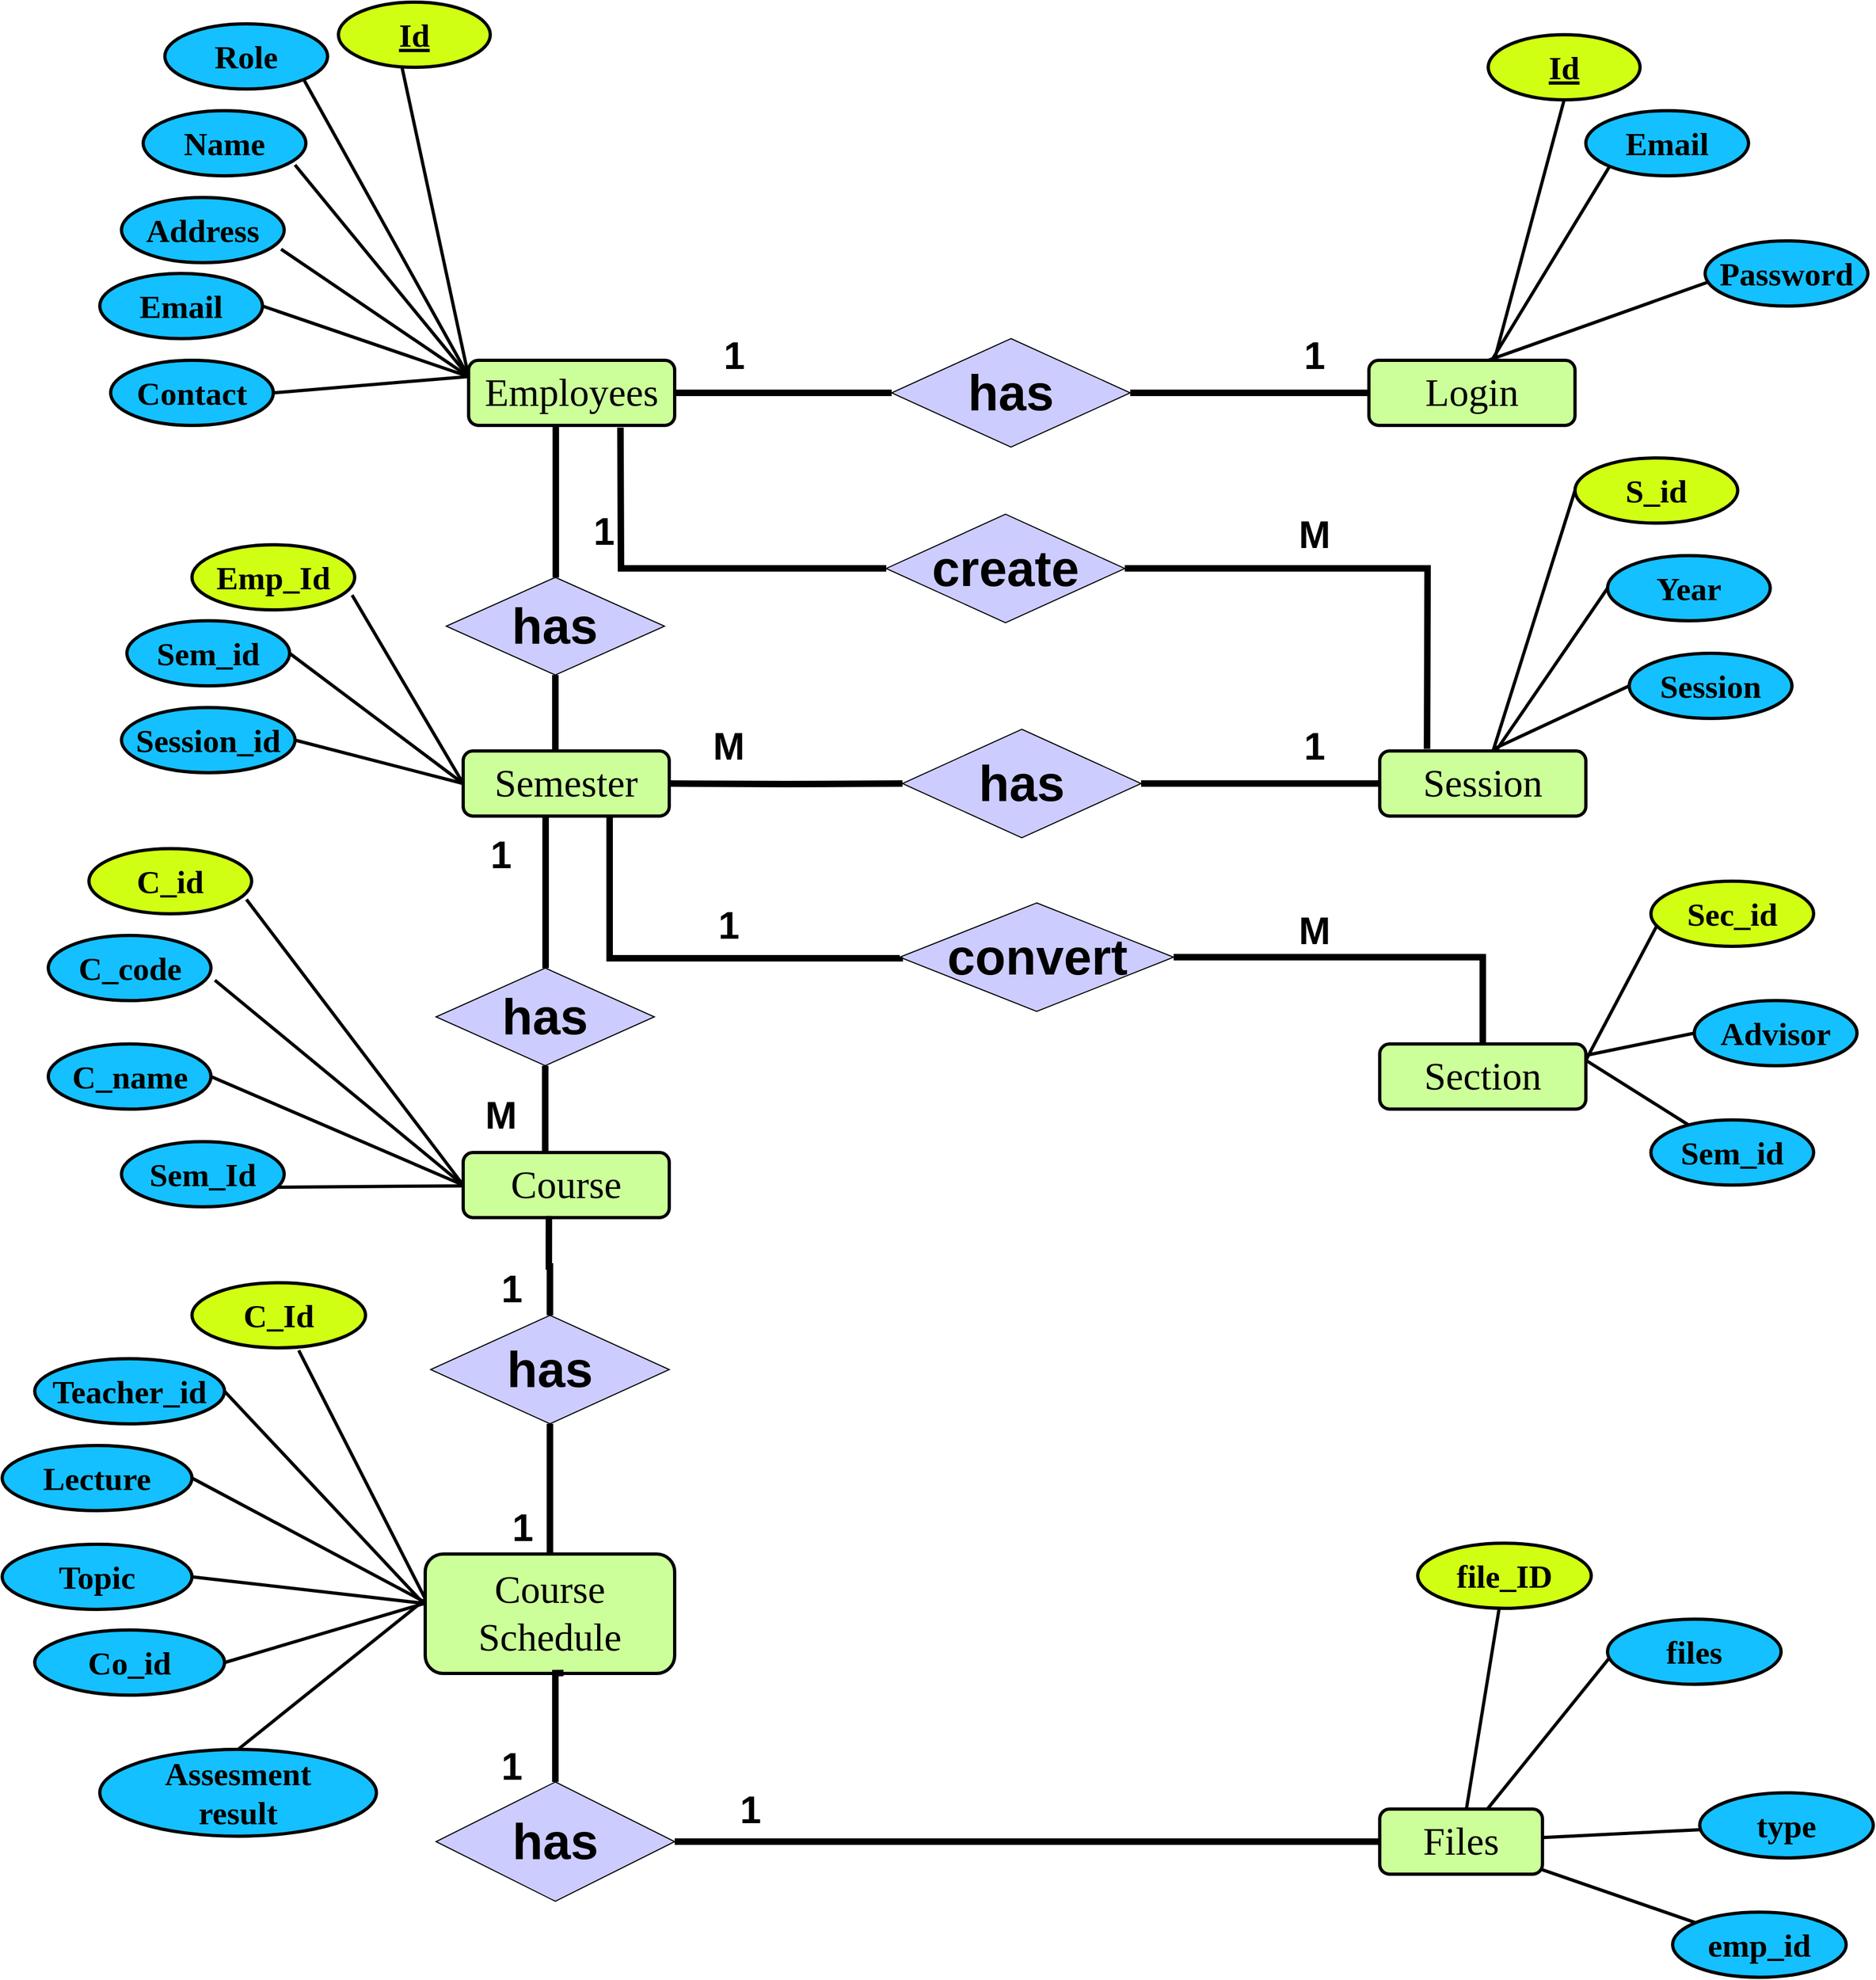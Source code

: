 <mxfile version="26.0.12">
  <diagram name="Page-1" id="MKXEDAJX9b4vZ7-DUKf_">
    <mxGraphModel dx="5027" dy="3397" grid="1" gridSize="10" guides="1" tooltips="1" connect="1" arrows="1" fold="1" page="1" pageScale="1" pageWidth="827" pageHeight="1169" math="0" shadow="0">
      <root>
        <mxCell id="0" />
        <mxCell id="1" parent="0" />
        <mxCell id="t-1NDhqBAFgVQCFe7ZYi-54" style="rounded=0;orthogonalLoop=1;jettySize=auto;html=1;entryX=0.5;entryY=1;entryDx=0;entryDy=0;strokeWidth=3;fontSize=12;fillColor=#14C0FF;endArrow=none;endFill=0;exitX=0;exitY=0.25;exitDx=0;exitDy=0;" parent="1" source="t-1NDhqBAFgVQCFe7ZYi-2" edge="1">
          <mxGeometry relative="1" as="geometry">
            <mxPoint x="80" y="-160" as="targetPoint" />
          </mxGeometry>
        </mxCell>
        <mxCell id="t-1NDhqBAFgVQCFe7ZYi-55" style="rounded=0;orthogonalLoop=1;jettySize=auto;html=1;entryX=1;entryY=1;entryDx=0;entryDy=0;fontSize=12;fillColor=#14C0FF;strokeWidth=3;endArrow=none;endFill=0;exitX=0;exitY=0.25;exitDx=0;exitDy=0;" parent="1" source="t-1NDhqBAFgVQCFe7ZYi-2" target="t-1NDhqBAFgVQCFe7ZYi-5" edge="1">
          <mxGeometry relative="1" as="geometry">
            <mxPoint x="22.35" y="-99.18" as="targetPoint" />
          </mxGeometry>
        </mxCell>
        <mxCell id="t-1NDhqBAFgVQCFe7ZYi-56" style="rounded=0;orthogonalLoop=1;jettySize=auto;html=1;entryX=0.933;entryY=0.833;entryDx=0;entryDy=0;entryPerimeter=0;fontSize=12;fillColor=#14C0FF;strokeWidth=3;endArrow=none;endFill=0;exitX=0;exitY=0.25;exitDx=0;exitDy=0;" parent="1" source="t-1NDhqBAFgVQCFe7ZYi-2" target="t-1NDhqBAFgVQCFe7ZYi-6" edge="1">
          <mxGeometry relative="1" as="geometry" />
        </mxCell>
        <mxCell id="t-1NDhqBAFgVQCFe7ZYi-57" style="rounded=0;orthogonalLoop=1;jettySize=auto;html=1;entryX=0.981;entryY=0.793;entryDx=0;entryDy=0;entryPerimeter=0;fontSize=12;fillColor=#14C0FF;strokeWidth=3;endArrow=none;endFill=0;exitX=0;exitY=0.25;exitDx=0;exitDy=0;" parent="1" source="t-1NDhqBAFgVQCFe7ZYi-2" target="t-1NDhqBAFgVQCFe7ZYi-7" edge="1">
          <mxGeometry relative="1" as="geometry" />
        </mxCell>
        <mxCell id="t-1NDhqBAFgVQCFe7ZYi-58" style="rounded=0;orthogonalLoop=1;jettySize=auto;html=1;entryX=1;entryY=0.5;entryDx=0;entryDy=0;endArrow=none;endFill=0;fontSize=12;fillColor=#14C0FF;strokeWidth=3;exitX=0;exitY=0.25;exitDx=0;exitDy=0;" parent="1" source="t-1NDhqBAFgVQCFe7ZYi-2" target="t-1NDhqBAFgVQCFe7ZYi-8" edge="1">
          <mxGeometry relative="1" as="geometry" />
        </mxCell>
        <mxCell id="t-1NDhqBAFgVQCFe7ZYi-59" style="rounded=0;orthogonalLoop=1;jettySize=auto;html=1;entryX=1;entryY=0.5;entryDx=0;entryDy=0;endArrow=none;endFill=0;fontSize=12;fillColor=#14C0FF;strokeWidth=3;exitX=0;exitY=0.25;exitDx=0;exitDy=0;" parent="1" source="t-1NDhqBAFgVQCFe7ZYi-2" target="t-1NDhqBAFgVQCFe7ZYi-9" edge="1">
          <mxGeometry relative="1" as="geometry" />
        </mxCell>
        <mxCell id="t-1NDhqBAFgVQCFe7ZYi-2" value="&lt;font style=&quot;font-size: 36px;&quot; face=&quot;Times New Roman&quot;&gt;Employees&lt;/font&gt;" style="rounded=1;whiteSpace=wrap;html=1;strokeWidth=3;strokeColor=#000000;fillColor=#CCFF99;" parent="1" vertex="1">
          <mxGeometry x="150" y="150" width="190" height="60" as="geometry" />
        </mxCell>
        <mxCell id="t-1NDhqBAFgVQCFe7ZYi-4" value="&lt;font style=&quot;font-size: 30px;&quot; face=&quot;Times New Roman&quot;&gt;&lt;b&gt;&lt;u&gt;Id&lt;/u&gt;&lt;/b&gt;&lt;/font&gt;" style="ellipse;whiteSpace=wrap;html=1;strokeWidth=3;fillColor=#D0FF14;" parent="1" vertex="1">
          <mxGeometry x="30" y="-180" width="140" height="60" as="geometry" />
        </mxCell>
        <mxCell id="t-1NDhqBAFgVQCFe7ZYi-5" value="&lt;font style=&quot;font-size: 30px;&quot; face=&quot;Times New Roman&quot;&gt;&lt;b&gt;Role&lt;/b&gt;&lt;/font&gt;" style="ellipse;whiteSpace=wrap;html=1;fillColor=#14C0FF;strokeWidth=3;" parent="1" vertex="1">
          <mxGeometry x="-130" y="-160" width="150" height="60" as="geometry" />
        </mxCell>
        <mxCell id="t-1NDhqBAFgVQCFe7ZYi-6" value="&lt;font style=&quot;font-size: 30px;&quot; face=&quot;Times New Roman&quot;&gt;&lt;b&gt;Name&lt;/b&gt;&lt;/font&gt;" style="ellipse;whiteSpace=wrap;html=1;fillColor=#14C0FF;strokeWidth=3;" parent="1" vertex="1">
          <mxGeometry x="-150" y="-80" width="150" height="60" as="geometry" />
        </mxCell>
        <mxCell id="t-1NDhqBAFgVQCFe7ZYi-7" value="&lt;font style=&quot;font-size: 30px;&quot; face=&quot;Times New Roman&quot;&gt;&lt;b&gt;Address&lt;/b&gt;&lt;/font&gt;" style="ellipse;whiteSpace=wrap;html=1;fillColor=#14C0FF;strokeWidth=3;" parent="1" vertex="1">
          <mxGeometry x="-170" width="150" height="60" as="geometry" />
        </mxCell>
        <mxCell id="t-1NDhqBAFgVQCFe7ZYi-8" value="&lt;font style=&quot;font-size: 30px;&quot; face=&quot;Times New Roman&quot;&gt;&lt;b&gt;Email&lt;/b&gt;&lt;/font&gt;" style="ellipse;whiteSpace=wrap;html=1;fillColor=#14C0FF;strokeWidth=3;" parent="1" vertex="1">
          <mxGeometry x="-190" y="70" width="150" height="60" as="geometry" />
        </mxCell>
        <mxCell id="t-1NDhqBAFgVQCFe7ZYi-9" value="&lt;font style=&quot;font-size: 30px;&quot; face=&quot;Times New Roman&quot;&gt;&lt;b&gt;Contact&lt;/b&gt;&lt;/font&gt;" style="ellipse;whiteSpace=wrap;html=1;fillColor=#14C0FF;strokeWidth=3;" parent="1" vertex="1">
          <mxGeometry x="-180" y="150" width="150" height="60" as="geometry" />
        </mxCell>
        <mxCell id="t-1NDhqBAFgVQCFe7ZYi-60" style="rounded=0;orthogonalLoop=1;jettySize=auto;html=1;entryX=0.5;entryY=1;entryDx=0;entryDy=0;endArrow=none;endFill=0;fontSize=12;fillColor=#14C0FF;strokeWidth=3;exitX=0.613;exitY=-0.053;exitDx=0;exitDy=0;exitPerimeter=0;" parent="1" source="t-1NDhqBAFgVQCFe7ZYi-10" target="t-1NDhqBAFgVQCFe7ZYi-11" edge="1">
          <mxGeometry relative="1" as="geometry" />
        </mxCell>
        <mxCell id="t-1NDhqBAFgVQCFe7ZYi-61" style="rounded=0;orthogonalLoop=1;jettySize=auto;html=1;entryX=0;entryY=1;entryDx=0;entryDy=0;endArrow=none;endFill=0;fontSize=12;fillColor=#14C0FF;strokeWidth=3;" parent="1" source="t-1NDhqBAFgVQCFe7ZYi-10" target="t-1NDhqBAFgVQCFe7ZYi-12" edge="1">
          <mxGeometry relative="1" as="geometry" />
        </mxCell>
        <mxCell id="t-1NDhqBAFgVQCFe7ZYi-62" style="rounded=0;orthogonalLoop=1;jettySize=auto;html=1;entryX=0.5;entryY=1;entryDx=0;entryDy=0;endArrow=none;endFill=0;fontSize=12;fillColor=#14C0FF;strokeWidth=3;" parent="1" edge="1">
          <mxGeometry relative="1" as="geometry">
            <mxPoint x="1090" y="150" as="sourcePoint" />
            <mxPoint x="1315" y="70" as="targetPoint" />
          </mxGeometry>
        </mxCell>
        <mxCell id="t-1NDhqBAFgVQCFe7ZYi-10" value="&lt;font style=&quot;font-size: 36px;&quot; face=&quot;Times New Roman&quot;&gt;Login&lt;/font&gt;" style="rounded=1;whiteSpace=wrap;html=1;strokeWidth=3;strokeColor=#000000;fillColor=#CCFF99;" parent="1" vertex="1">
          <mxGeometry x="980" y="150" width="190" height="60" as="geometry" />
        </mxCell>
        <mxCell id="t-1NDhqBAFgVQCFe7ZYi-11" value="&lt;font style=&quot;font-size: 30px;&quot; face=&quot;Times New Roman&quot;&gt;&lt;b&gt;&lt;u&gt;Id&lt;/u&gt;&lt;/b&gt;&lt;/font&gt;" style="ellipse;whiteSpace=wrap;html=1;strokeWidth=3;fillColor=#D0FF14;" parent="1" vertex="1">
          <mxGeometry x="1090" y="-150" width="140" height="60" as="geometry" />
        </mxCell>
        <mxCell id="t-1NDhqBAFgVQCFe7ZYi-12" value="&lt;font style=&quot;font-size: 30px;&quot; face=&quot;Times New Roman&quot;&gt;&lt;b&gt;Email&lt;/b&gt;&lt;/font&gt;" style="ellipse;whiteSpace=wrap;html=1;fillColor=#14C0FF;strokeWidth=3;" parent="1" vertex="1">
          <mxGeometry x="1180" y="-80" width="150" height="60" as="geometry" />
        </mxCell>
        <mxCell id="t-1NDhqBAFgVQCFe7ZYi-13" value="&lt;font style=&quot;font-size: 30px;&quot; face=&quot;Times New Roman&quot;&gt;&lt;b&gt;Password&lt;/b&gt;&lt;/font&gt;" style="ellipse;whiteSpace=wrap;html=1;fillColor=#14C0FF;strokeWidth=3;" parent="1" vertex="1">
          <mxGeometry x="1290" y="40" width="150" height="60" as="geometry" />
        </mxCell>
        <mxCell id="t-1NDhqBAFgVQCFe7ZYi-69" style="rounded=0;orthogonalLoop=1;jettySize=auto;html=1;entryX=0.968;entryY=0.78;entryDx=0;entryDy=0;entryPerimeter=0;endArrow=none;endFill=0;fontSize=12;fillColor=#14C0FF;strokeWidth=3;exitX=0;exitY=0.5;exitDx=0;exitDy=0;" parent="1" source="t-1NDhqBAFgVQCFe7ZYi-14" target="t-1NDhqBAFgVQCFe7ZYi-15" edge="1">
          <mxGeometry relative="1" as="geometry" />
        </mxCell>
        <mxCell id="t-1NDhqBAFgVQCFe7ZYi-70" style="rounded=0;orthogonalLoop=1;jettySize=auto;html=1;entryX=1.024;entryY=0.687;entryDx=0;entryDy=0;entryPerimeter=0;endArrow=none;endFill=0;fontSize=12;fillColor=#14C0FF;strokeWidth=3;exitX=0;exitY=0.5;exitDx=0;exitDy=0;" parent="1" source="t-1NDhqBAFgVQCFe7ZYi-14" target="t-1NDhqBAFgVQCFe7ZYi-16" edge="1">
          <mxGeometry relative="1" as="geometry" />
        </mxCell>
        <mxCell id="t-1NDhqBAFgVQCFe7ZYi-71" style="rounded=0;orthogonalLoop=1;jettySize=auto;html=1;entryX=1;entryY=0.5;entryDx=0;entryDy=0;endArrow=none;endFill=0;fontSize=12;fillColor=#14C0FF;strokeWidth=3;exitX=0;exitY=0.5;exitDx=0;exitDy=0;" parent="1" source="t-1NDhqBAFgVQCFe7ZYi-14" target="t-1NDhqBAFgVQCFe7ZYi-17" edge="1">
          <mxGeometry relative="1" as="geometry">
            <mxPoint x="1.65" y="749.18" as="targetPoint" />
          </mxGeometry>
        </mxCell>
        <mxCell id="t-1NDhqBAFgVQCFe7ZYi-72" style="rounded=0;orthogonalLoop=1;jettySize=auto;html=1;entryX=0.96;entryY=0.7;entryDx=0;entryDy=0;entryPerimeter=0;endArrow=none;endFill=0;fontSize=12;fillColor=#14C0FF;strokeWidth=3;" parent="1" source="t-1NDhqBAFgVQCFe7ZYi-14" target="t-1NDhqBAFgVQCFe7ZYi-18" edge="1">
          <mxGeometry relative="1" as="geometry" />
        </mxCell>
        <mxCell id="t-1NDhqBAFgVQCFe7ZYi-14" value="&lt;font style=&quot;font-size: 36px;&quot; face=&quot;Times New Roman&quot;&gt;Course&lt;/font&gt;" style="rounded=1;whiteSpace=wrap;html=1;strokeWidth=3;strokeColor=#000000;fillColor=#CCFF99;" parent="1" vertex="1">
          <mxGeometry x="145" y="880" width="190" height="60" as="geometry" />
        </mxCell>
        <mxCell id="t-1NDhqBAFgVQCFe7ZYi-15" value="&lt;font style=&quot;font-size: 30px;&quot; face=&quot;Times New Roman&quot;&gt;&lt;b&gt;C_id&lt;/b&gt;&lt;/font&gt;" style="ellipse;whiteSpace=wrap;html=1;fillColor=#D0FF14;strokeWidth=3;" parent="1" vertex="1">
          <mxGeometry x="-200" y="600" width="150" height="60" as="geometry" />
        </mxCell>
        <mxCell id="t-1NDhqBAFgVQCFe7ZYi-16" value="&lt;font style=&quot;font-size: 30px;&quot; face=&quot;Times New Roman&quot;&gt;&lt;b&gt;C_code&lt;/b&gt;&lt;/font&gt;" style="ellipse;whiteSpace=wrap;html=1;fillColor=#14C0FF;strokeWidth=3;" parent="1" vertex="1">
          <mxGeometry x="-237.5" y="680" width="150" height="60" as="geometry" />
        </mxCell>
        <mxCell id="t-1NDhqBAFgVQCFe7ZYi-17" value="&lt;font face=&quot;Times New Roman&quot;&gt;&lt;span style=&quot;font-size: 30px;&quot;&gt;C_name&lt;/span&gt;&lt;/font&gt;" style="ellipse;whiteSpace=wrap;html=1;fillColor=#14C0FF;strokeWidth=3;fontStyle=1" parent="1" vertex="1">
          <mxGeometry x="-237.5" y="780" width="150" height="60" as="geometry" />
        </mxCell>
        <mxCell id="t-1NDhqBAFgVQCFe7ZYi-18" value="&lt;font face=&quot;Times New Roman&quot;&gt;&lt;span style=&quot;font-size: 30px;&quot;&gt;Sem_Id&lt;/span&gt;&lt;/font&gt;" style="ellipse;whiteSpace=wrap;html=1;fillColor=#14C0FF;strokeWidth=3;fontStyle=1" parent="1" vertex="1">
          <mxGeometry x="-170" y="870" width="150" height="60" as="geometry" />
        </mxCell>
        <mxCell id="t-1NDhqBAFgVQCFe7ZYi-19" value="&lt;font face=&quot;Times New Roman&quot;&gt;&lt;span style=&quot;font-size: 30px;&quot;&gt;Emp_Id&lt;/span&gt;&lt;/font&gt;" style="ellipse;whiteSpace=wrap;html=1;fillColor=#D0FF14;strokeWidth=3;fontStyle=1" parent="1" vertex="1">
          <mxGeometry x="-105" y="320" width="150" height="60" as="geometry" />
        </mxCell>
        <mxCell id="t-1NDhqBAFgVQCFe7ZYi-63" style="rounded=0;orthogonalLoop=1;jettySize=auto;html=1;entryX=0;entryY=0.5;entryDx=0;entryDy=0;endArrow=none;endFill=0;fontSize=12;fillColor=#14C0FF;strokeWidth=3;" parent="1" source="t-1NDhqBAFgVQCFe7ZYi-20" target="t-1NDhqBAFgVQCFe7ZYi-25" edge="1">
          <mxGeometry relative="1" as="geometry" />
        </mxCell>
        <mxCell id="t-1NDhqBAFgVQCFe7ZYi-64" style="rounded=0;orthogonalLoop=1;jettySize=auto;html=1;entryX=0;entryY=0.5;entryDx=0;entryDy=0;endArrow=none;endFill=0;fontSize=12;fillColor=#14C0FF;strokeWidth=3;exitX=0.562;exitY=0.007;exitDx=0;exitDy=0;exitPerimeter=0;" parent="1" source="t-1NDhqBAFgVQCFe7ZYi-20" target="t-1NDhqBAFgVQCFe7ZYi-22" edge="1">
          <mxGeometry relative="1" as="geometry" />
        </mxCell>
        <mxCell id="t-1NDhqBAFgVQCFe7ZYi-65" style="rounded=0;orthogonalLoop=1;jettySize=auto;html=1;entryX=0;entryY=0.5;entryDx=0;entryDy=0;endArrow=none;endFill=0;fontSize=12;fillColor=#14C0FF;strokeWidth=3;exitX=0.554;exitY=-0.033;exitDx=0;exitDy=0;exitPerimeter=0;" parent="1" source="t-1NDhqBAFgVQCFe7ZYi-20" target="t-1NDhqBAFgVQCFe7ZYi-23" edge="1">
          <mxGeometry relative="1" as="geometry">
            <mxPoint x="1100" y="510" as="sourcePoint" />
          </mxGeometry>
        </mxCell>
        <mxCell id="t-1NDhqBAFgVQCFe7ZYi-20" value="&lt;font style=&quot;font-size: 36px;&quot; face=&quot;Times New Roman&quot;&gt;Session&lt;/font&gt;" style="rounded=1;whiteSpace=wrap;html=1;strokeWidth=3;strokeColor=#000000;fillColor=#CCFF99;" parent="1" vertex="1">
          <mxGeometry x="990" y="510" width="190" height="60" as="geometry" />
        </mxCell>
        <mxCell id="t-1NDhqBAFgVQCFe7ZYi-22" value="&lt;font style=&quot;font-size: 30px;&quot; face=&quot;Times New Roman&quot;&gt;&lt;b&gt;Year&lt;/b&gt;&lt;/font&gt;" style="ellipse;whiteSpace=wrap;html=1;fillColor=#14C0FF;strokeWidth=3;" parent="1" vertex="1">
          <mxGeometry x="1200" y="330" width="150" height="60" as="geometry" />
        </mxCell>
        <mxCell id="t-1NDhqBAFgVQCFe7ZYi-23" value="&lt;font style=&quot;font-size: 30px;&quot; face=&quot;Times New Roman&quot;&gt;&lt;b&gt;Session&lt;/b&gt;&lt;/font&gt;" style="ellipse;whiteSpace=wrap;html=1;fillColor=#14C0FF;strokeWidth=3;" parent="1" vertex="1">
          <mxGeometry x="1220" y="420" width="150" height="60" as="geometry" />
        </mxCell>
        <mxCell id="t-1NDhqBAFgVQCFe7ZYi-73" style="rounded=0;orthogonalLoop=1;jettySize=auto;html=1;entryX=0.984;entryY=0.773;entryDx=0;entryDy=0;entryPerimeter=0;endArrow=none;endFill=0;fontSize=12;fillColor=#14C0FF;strokeWidth=3;exitX=0;exitY=0.5;exitDx=0;exitDy=0;" parent="1" source="t-1NDhqBAFgVQCFe7ZYi-24" target="t-1NDhqBAFgVQCFe7ZYi-19" edge="1">
          <mxGeometry relative="1" as="geometry" />
        </mxCell>
        <mxCell id="t-1NDhqBAFgVQCFe7ZYi-74" style="rounded=0;orthogonalLoop=1;jettySize=auto;html=1;entryX=1;entryY=0.5;entryDx=0;entryDy=0;endArrow=none;endFill=0;fontSize=12;fillColor=#14C0FF;strokeWidth=3;exitX=0;exitY=0.5;exitDx=0;exitDy=0;" parent="1" source="t-1NDhqBAFgVQCFe7ZYi-24" target="t-1NDhqBAFgVQCFe7ZYi-26" edge="1">
          <mxGeometry relative="1" as="geometry" />
        </mxCell>
        <mxCell id="t-1NDhqBAFgVQCFe7ZYi-75" style="rounded=0;orthogonalLoop=1;jettySize=auto;html=1;entryX=1;entryY=0.5;entryDx=0;entryDy=0;endArrow=none;endFill=0;fontSize=12;fillColor=#14C0FF;strokeWidth=3;exitX=0;exitY=0.5;exitDx=0;exitDy=0;" parent="1" source="t-1NDhqBAFgVQCFe7ZYi-24" target="t-1NDhqBAFgVQCFe7ZYi-27" edge="1">
          <mxGeometry relative="1" as="geometry" />
        </mxCell>
        <mxCell id="t-1NDhqBAFgVQCFe7ZYi-24" value="&lt;font style=&quot;font-size: 36px;&quot; face=&quot;Times New Roman&quot;&gt;Semester&lt;/font&gt;" style="rounded=1;whiteSpace=wrap;html=1;strokeWidth=3;strokeColor=#000000;fillColor=#CCFF99;" parent="1" vertex="1">
          <mxGeometry x="145" y="510" width="190" height="60" as="geometry" />
        </mxCell>
        <mxCell id="t-1NDhqBAFgVQCFe7ZYi-25" value="&lt;font style=&quot;font-size: 30px;&quot; face=&quot;Times New Roman&quot;&gt;&lt;b&gt;S_id&lt;/b&gt;&lt;/font&gt;" style="ellipse;whiteSpace=wrap;html=1;fillColor=#D0FF14;strokeWidth=3;" parent="1" vertex="1">
          <mxGeometry x="1170" y="240" width="150" height="60" as="geometry" />
        </mxCell>
        <mxCell id="t-1NDhqBAFgVQCFe7ZYi-26" value="&lt;font style=&quot;font-size: 30px;&quot; face=&quot;Times New Roman&quot;&gt;&lt;b&gt;Sem_id&lt;/b&gt;&lt;/font&gt;" style="ellipse;whiteSpace=wrap;html=1;fillColor=#14C0FF;strokeWidth=3;" parent="1" vertex="1">
          <mxGeometry x="-165" y="390" width="150" height="60" as="geometry" />
        </mxCell>
        <mxCell id="t-1NDhqBAFgVQCFe7ZYi-27" value="&lt;font style=&quot;font-size: 30px;&quot; face=&quot;Times New Roman&quot;&gt;&lt;b&gt;Session_id&lt;/b&gt;&lt;/font&gt;" style="ellipse;whiteSpace=wrap;html=1;fillColor=#14C0FF;strokeWidth=3;" parent="1" vertex="1">
          <mxGeometry x="-170" y="470" width="160" height="60" as="geometry" />
        </mxCell>
        <mxCell id="t-1NDhqBAFgVQCFe7ZYi-66" style="rounded=0;orthogonalLoop=1;jettySize=auto;html=1;entryX=0.04;entryY=0.667;entryDx=0;entryDy=0;entryPerimeter=0;endArrow=none;endFill=0;fontSize=12;fillColor=#14C0FF;strokeWidth=3;exitX=1;exitY=0.25;exitDx=0;exitDy=0;" parent="1" source="t-1NDhqBAFgVQCFe7ZYi-28" target="t-1NDhqBAFgVQCFe7ZYi-29" edge="1">
          <mxGeometry relative="1" as="geometry" />
        </mxCell>
        <mxCell id="t-1NDhqBAFgVQCFe7ZYi-67" style="rounded=0;orthogonalLoop=1;jettySize=auto;html=1;entryX=0;entryY=0.5;entryDx=0;entryDy=0;endArrow=none;endFill=0;fontSize=12;fillColor=#14C0FF;strokeWidth=3;" parent="1" source="t-1NDhqBAFgVQCFe7ZYi-28" target="t-1NDhqBAFgVQCFe7ZYi-30" edge="1">
          <mxGeometry relative="1" as="geometry" />
        </mxCell>
        <mxCell id="t-1NDhqBAFgVQCFe7ZYi-68" style="rounded=0;orthogonalLoop=1;jettySize=auto;html=1;endArrow=none;endFill=0;fontSize=12;fillColor=#14C0FF;strokeWidth=3;exitX=1;exitY=0.25;exitDx=0;exitDy=0;" parent="1" source="t-1NDhqBAFgVQCFe7ZYi-28" target="t-1NDhqBAFgVQCFe7ZYi-31" edge="1">
          <mxGeometry relative="1" as="geometry" />
        </mxCell>
        <mxCell id="t-1NDhqBAFgVQCFe7ZYi-28" value="&lt;font style=&quot;font-size: 36px;&quot; face=&quot;Times New Roman&quot;&gt;Section&lt;/font&gt;" style="rounded=1;whiteSpace=wrap;html=1;strokeWidth=3;strokeColor=#000000;fillColor=#CCFF99;" parent="1" vertex="1">
          <mxGeometry x="990" y="780" width="190" height="60" as="geometry" />
        </mxCell>
        <mxCell id="t-1NDhqBAFgVQCFe7ZYi-29" value="&lt;font style=&quot;font-size: 30px;&quot; face=&quot;Times New Roman&quot;&gt;&lt;b&gt;Sec_id&lt;/b&gt;&lt;/font&gt;" style="ellipse;whiteSpace=wrap;html=1;fillColor=#D0FF14;strokeWidth=3;" parent="1" vertex="1">
          <mxGeometry x="1240" y="630" width="150" height="60" as="geometry" />
        </mxCell>
        <mxCell id="t-1NDhqBAFgVQCFe7ZYi-30" value="&lt;font style=&quot;font-size: 30px;&quot; face=&quot;Times New Roman&quot;&gt;&lt;b&gt;Advisor&lt;/b&gt;&lt;/font&gt;" style="ellipse;whiteSpace=wrap;html=1;fillColor=#14C0FF;strokeWidth=3;" parent="1" vertex="1">
          <mxGeometry x="1280" y="740" width="150" height="60" as="geometry" />
        </mxCell>
        <mxCell id="t-1NDhqBAFgVQCFe7ZYi-31" value="&lt;font style=&quot;font-size: 30px;&quot; face=&quot;Times New Roman&quot;&gt;&lt;b&gt;Sem_id&lt;/b&gt;&lt;/font&gt;" style="ellipse;whiteSpace=wrap;html=1;fillColor=#14C0FF;strokeWidth=3;" parent="1" vertex="1">
          <mxGeometry x="1240" y="850" width="150" height="60" as="geometry" />
        </mxCell>
        <mxCell id="t-1NDhqBAFgVQCFe7ZYi-76" style="rounded=0;orthogonalLoop=1;jettySize=auto;html=1;endArrow=none;endFill=0;fontSize=12;fillColor=#14C0FF;strokeWidth=3;exitX=0.01;exitY=0.415;exitDx=0;exitDy=0;exitPerimeter=0;entryX=0.615;entryY=1.039;entryDx=0;entryDy=0;entryPerimeter=0;" parent="1" source="t-1NDhqBAFgVQCFe7ZYi-32" target="t-1NDhqBAFgVQCFe7ZYi-33" edge="1">
          <mxGeometry relative="1" as="geometry">
            <mxPoint x="40" y="1140" as="targetPoint" />
          </mxGeometry>
        </mxCell>
        <mxCell id="t-1NDhqBAFgVQCFe7ZYi-77" style="rounded=0;orthogonalLoop=1;jettySize=auto;html=1;entryX=1;entryY=0.5;entryDx=0;entryDy=0;endArrow=none;endFill=0;fontSize=12;fillColor=#14C0FF;strokeWidth=3;exitX=0;exitY=0.429;exitDx=0;exitDy=0;exitPerimeter=0;" parent="1" source="t-1NDhqBAFgVQCFe7ZYi-32" target="t-1NDhqBAFgVQCFe7ZYi-34" edge="1">
          <mxGeometry relative="1" as="geometry">
            <mxPoint x="110" y="1305" as="sourcePoint" />
          </mxGeometry>
        </mxCell>
        <mxCell id="t-1NDhqBAFgVQCFe7ZYi-78" style="rounded=0;orthogonalLoop=1;jettySize=auto;html=1;entryX=1;entryY=0.5;entryDx=0;entryDy=0;endArrow=none;endFill=0;fontSize=12;fillColor=#14C0FF;strokeWidth=3;exitX=0.01;exitY=0.415;exitDx=0;exitDy=0;exitPerimeter=0;" parent="1" source="t-1NDhqBAFgVQCFe7ZYi-32" target="t-1NDhqBAFgVQCFe7ZYi-35" edge="1">
          <mxGeometry relative="1" as="geometry" />
        </mxCell>
        <mxCell id="t-1NDhqBAFgVQCFe7ZYi-79" style="rounded=0;orthogonalLoop=1;jettySize=auto;html=1;entryX=1;entryY=0.5;entryDx=0;entryDy=0;endArrow=none;endFill=0;fontSize=12;fillColor=#14C0FF;strokeWidth=3;exitX=0.003;exitY=0.415;exitDx=0;exitDy=0;exitPerimeter=0;" parent="1" source="t-1NDhqBAFgVQCFe7ZYi-32" target="t-1NDhqBAFgVQCFe7ZYi-36" edge="1">
          <mxGeometry relative="1" as="geometry" />
        </mxCell>
        <mxCell id="t-1NDhqBAFgVQCFe7ZYi-88" style="rounded=0;orthogonalLoop=1;jettySize=auto;html=1;entryX=1;entryY=0.5;entryDx=0;entryDy=0;endArrow=none;endFill=0;fontSize=12;fillColor=#14C0FF;strokeWidth=3;exitX=0.007;exitY=0.407;exitDx=0;exitDy=0;exitPerimeter=0;" parent="1" source="t-1NDhqBAFgVQCFe7ZYi-32" target="t-1NDhqBAFgVQCFe7ZYi-37" edge="1">
          <mxGeometry relative="1" as="geometry" />
        </mxCell>
        <mxCell id="t-1NDhqBAFgVQCFe7ZYi-89" style="rounded=0;orthogonalLoop=1;jettySize=auto;html=1;entryX=0.5;entryY=0;entryDx=0;entryDy=0;endArrow=none;endFill=0;fontSize=12;fillColor=#14C0FF;strokeWidth=3;exitX=-0.003;exitY=0.385;exitDx=0;exitDy=0;exitPerimeter=0;" parent="1" source="t-1NDhqBAFgVQCFe7ZYi-32" target="t-1NDhqBAFgVQCFe7ZYi-38" edge="1">
          <mxGeometry relative="1" as="geometry">
            <mxPoint x="110" y="1300" as="sourcePoint" />
          </mxGeometry>
        </mxCell>
        <mxCell id="t-1NDhqBAFgVQCFe7ZYi-32" value="&lt;font style=&quot;font-size: 36px;&quot; face=&quot;Times New Roman&quot;&gt;Course Schedule&lt;/font&gt;" style="rounded=1;whiteSpace=wrap;html=1;strokeWidth=3;strokeColor=#000000;fillColor=#CCFF99;" parent="1" vertex="1">
          <mxGeometry x="110" y="1250" width="230" height="110" as="geometry" />
        </mxCell>
        <mxCell id="t-1NDhqBAFgVQCFe7ZYi-33" value="&lt;font style=&quot;font-size: 30px;&quot; face=&quot;Times New Roman&quot;&gt;&lt;b&gt;C_Id&lt;/b&gt;&lt;/font&gt;" style="ellipse;whiteSpace=wrap;html=1;fillColor=#D0FF14;strokeWidth=3;" parent="1" vertex="1">
          <mxGeometry x="-105" y="1000" width="160" height="60" as="geometry" />
        </mxCell>
        <mxCell id="t-1NDhqBAFgVQCFe7ZYi-34" value="&lt;font face=&quot;Times New Roman&quot;&gt;&lt;span style=&quot;font-size: 30px;&quot;&gt;&lt;b&gt;Teacher_id&lt;/b&gt;&lt;/span&gt;&lt;/font&gt;" style="ellipse;whiteSpace=wrap;html=1;fillColor=#14C0FF;strokeWidth=3;" parent="1" vertex="1">
          <mxGeometry x="-250" y="1070" width="175" height="60" as="geometry" />
        </mxCell>
        <mxCell id="t-1NDhqBAFgVQCFe7ZYi-35" value="&lt;font face=&quot;Times New Roman&quot;&gt;&lt;span style=&quot;font-size: 30px;&quot;&gt;&lt;b&gt;Lecture&lt;/b&gt;&lt;/span&gt;&lt;/font&gt;" style="ellipse;whiteSpace=wrap;html=1;fillColor=#14C0FF;strokeWidth=3;" parent="1" vertex="1">
          <mxGeometry x="-280" y="1150" width="175" height="60" as="geometry" />
        </mxCell>
        <mxCell id="t-1NDhqBAFgVQCFe7ZYi-36" value="&lt;font face=&quot;Times New Roman&quot;&gt;&lt;span style=&quot;font-size: 30px;&quot;&gt;&lt;b&gt;Topic&lt;/b&gt;&lt;/span&gt;&lt;/font&gt;" style="ellipse;whiteSpace=wrap;html=1;fillColor=#14C0FF;strokeWidth=3;" parent="1" vertex="1">
          <mxGeometry x="-280" y="1241" width="175" height="60" as="geometry" />
        </mxCell>
        <mxCell id="t-1NDhqBAFgVQCFe7ZYi-37" value="&lt;font face=&quot;Times New Roman&quot;&gt;&lt;span style=&quot;font-size: 30px;&quot;&gt;&lt;b&gt;Co_id&lt;/b&gt;&lt;/span&gt;&lt;/font&gt;" style="ellipse;whiteSpace=wrap;html=1;fillColor=#14C0FF;strokeWidth=3;" parent="1" vertex="1">
          <mxGeometry x="-250" y="1320" width="175" height="60" as="geometry" />
        </mxCell>
        <mxCell id="t-1NDhqBAFgVQCFe7ZYi-38" value="&lt;font face=&quot;Times New Roman&quot;&gt;&lt;span style=&quot;font-size: 30px;&quot;&gt;&lt;b&gt;Assesment&lt;br&gt;result&lt;br&gt;&lt;/b&gt;&lt;/span&gt;&lt;/font&gt;" style="ellipse;whiteSpace=wrap;html=1;fillColor=#14C0FF;strokeWidth=3;" parent="1" vertex="1">
          <mxGeometry x="-190" y="1430" width="255" height="80" as="geometry" />
        </mxCell>
        <mxCell id="kPoV3ubZqlvMiErep5AZ-51" style="rounded=0;orthogonalLoop=1;jettySize=auto;html=1;strokeWidth=3;endArrow=none;endFill=0;" parent="1" source="t-1NDhqBAFgVQCFe7ZYi-49" target="t-1NDhqBAFgVQCFe7ZYi-51" edge="1">
          <mxGeometry relative="1" as="geometry" />
        </mxCell>
        <mxCell id="kPoV3ubZqlvMiErep5AZ-52" style="rounded=0;orthogonalLoop=1;jettySize=auto;html=1;strokeWidth=3;endArrow=none;endFill=0;" parent="1" source="t-1NDhqBAFgVQCFe7ZYi-49" target="t-1NDhqBAFgVQCFe7ZYi-52" edge="1">
          <mxGeometry relative="1" as="geometry" />
        </mxCell>
        <mxCell id="kPoV3ubZqlvMiErep5AZ-53" style="rounded=0;orthogonalLoop=1;jettySize=auto;html=1;entryX=0;entryY=0;entryDx=0;entryDy=0;strokeWidth=3;endArrow=none;endFill=0;" parent="1" source="t-1NDhqBAFgVQCFe7ZYi-49" target="t-1NDhqBAFgVQCFe7ZYi-53" edge="1">
          <mxGeometry relative="1" as="geometry" />
        </mxCell>
        <mxCell id="kPoV3ubZqlvMiErep5AZ-54" style="rounded=0;orthogonalLoop=1;jettySize=auto;html=1;strokeWidth=3;endArrow=none;endFill=0;" parent="1" source="t-1NDhqBAFgVQCFe7ZYi-49" target="t-1NDhqBAFgVQCFe7ZYi-50" edge="1">
          <mxGeometry relative="1" as="geometry" />
        </mxCell>
        <mxCell id="t-1NDhqBAFgVQCFe7ZYi-49" value="&lt;font style=&quot;font-size: 36px;&quot; face=&quot;Times New Roman&quot;&gt;Files&lt;/font&gt;" style="rounded=1;whiteSpace=wrap;html=1;strokeWidth=3;strokeColor=#000000;fillColor=#CCFF99;" parent="1" vertex="1">
          <mxGeometry x="990" y="1485" width="150" height="60" as="geometry" />
        </mxCell>
        <mxCell id="t-1NDhqBAFgVQCFe7ZYi-50" value="&lt;font style=&quot;font-size: 30px;&quot; face=&quot;Times New Roman&quot;&gt;&lt;b&gt;file_ID&lt;/b&gt;&lt;/font&gt;" style="ellipse;whiteSpace=wrap;html=1;fillColor=#D0FF14;strokeWidth=3;" parent="1" vertex="1">
          <mxGeometry x="1025" y="1240" width="160" height="60" as="geometry" />
        </mxCell>
        <mxCell id="t-1NDhqBAFgVQCFe7ZYi-51" value="&lt;font style=&quot;font-size: 30px;&quot; face=&quot;Times New Roman&quot;&gt;&lt;b&gt;emp_id&lt;/b&gt;&lt;/font&gt;" style="ellipse;whiteSpace=wrap;html=1;fillColor=#14C0FF;strokeWidth=3;" parent="1" vertex="1">
          <mxGeometry x="1260" y="1580" width="160" height="60" as="geometry" />
        </mxCell>
        <mxCell id="t-1NDhqBAFgVQCFe7ZYi-52" value="&lt;font style=&quot;font-size: 30px;&quot; face=&quot;Times New Roman&quot;&gt;&lt;b&gt;type&lt;/b&gt;&lt;/font&gt;" style="ellipse;whiteSpace=wrap;html=1;fillColor=#14C0FF;strokeWidth=3;" parent="1" vertex="1">
          <mxGeometry x="1285" y="1470" width="160" height="60" as="geometry" />
        </mxCell>
        <mxCell id="t-1NDhqBAFgVQCFe7ZYi-53" value="&lt;font style=&quot;font-size: 30px;&quot; face=&quot;Times New Roman&quot;&gt;&lt;b&gt;files&lt;/b&gt;&lt;/font&gt;" style="ellipse;whiteSpace=wrap;html=1;fillColor=#14C0FF;strokeWidth=3;" parent="1" vertex="1">
          <mxGeometry x="1200" y="1310" width="160" height="60" as="geometry" />
        </mxCell>
        <mxCell id="kPoV3ubZqlvMiErep5AZ-2" style="edgeStyle=orthogonalEdgeStyle;rounded=0;orthogonalLoop=1;jettySize=auto;html=1;entryX=1;entryY=0.5;entryDx=0;entryDy=0;endArrow=none;endFill=0;strokeWidth=6;" parent="1" source="kPoV3ubZqlvMiErep5AZ-1" target="t-1NDhqBAFgVQCFe7ZYi-2" edge="1">
          <mxGeometry relative="1" as="geometry" />
        </mxCell>
        <mxCell id="kPoV3ubZqlvMiErep5AZ-3" style="edgeStyle=orthogonalEdgeStyle;rounded=0;orthogonalLoop=1;jettySize=auto;html=1;entryX=0;entryY=0.5;entryDx=0;entryDy=0;endArrow=none;endFill=0;strokeWidth=6;" parent="1" source="kPoV3ubZqlvMiErep5AZ-1" target="t-1NDhqBAFgVQCFe7ZYi-10" edge="1">
          <mxGeometry relative="1" as="geometry" />
        </mxCell>
        <mxCell id="kPoV3ubZqlvMiErep5AZ-1" value="&lt;h1&gt;&lt;font size=&quot;1&quot; style=&quot;&quot;&gt;&lt;b style=&quot;font-size: 46px;&quot;&gt;has&lt;/b&gt;&lt;/font&gt;&lt;/h1&gt;" style="rhombus;whiteSpace=wrap;html=1;fillColor=#CCCCFF;" parent="1" vertex="1">
          <mxGeometry x="540" y="130" width="220" height="100" as="geometry" />
        </mxCell>
        <mxCell id="kPoV3ubZqlvMiErep5AZ-4" value="&lt;h1&gt;&lt;font style=&quot;font-size: 35px; background-color: rgb(255, 255, 255);&quot;&gt;1&lt;/font&gt;&lt;/h1&gt;" style="text;html=1;strokeColor=none;fillColor=none;align=center;verticalAlign=middle;whiteSpace=wrap;rounded=0;" parent="1" vertex="1">
          <mxGeometry x="365" y="130" width="60" height="30" as="geometry" />
        </mxCell>
        <mxCell id="kPoV3ubZqlvMiErep5AZ-7" value="&lt;h1&gt;&lt;font style=&quot;font-size: 35px; background-color: rgb(255, 255, 255);&quot;&gt;1&lt;/font&gt;&lt;/h1&gt;" style="text;html=1;strokeColor=none;fillColor=none;align=center;verticalAlign=middle;whiteSpace=wrap;rounded=0;" parent="1" vertex="1">
          <mxGeometry x="900" y="130" width="60" height="30" as="geometry" />
        </mxCell>
        <mxCell id="kPoV3ubZqlvMiErep5AZ-8" style="edgeStyle=orthogonalEdgeStyle;rounded=0;orthogonalLoop=1;jettySize=auto;html=1;endArrow=none;endFill=0;strokeWidth=6;" parent="1" source="kPoV3ubZqlvMiErep5AZ-10" edge="1">
          <mxGeometry relative="1" as="geometry">
            <mxPoint x="290" y="212" as="targetPoint" />
          </mxGeometry>
        </mxCell>
        <mxCell id="kPoV3ubZqlvMiErep5AZ-9" style="edgeStyle=orthogonalEdgeStyle;rounded=0;orthogonalLoop=1;jettySize=auto;html=1;entryX=0.361;entryY=-0.061;entryDx=0;entryDy=0;endArrow=none;endFill=0;strokeWidth=6;entryPerimeter=0;" parent="1" source="kPoV3ubZqlvMiErep5AZ-10" edge="1">
          <mxGeometry relative="1" as="geometry">
            <mxPoint x="1033.59" y="508.17" as="targetPoint" />
          </mxGeometry>
        </mxCell>
        <mxCell id="kPoV3ubZqlvMiErep5AZ-10" value="&lt;h1&gt;&lt;font size=&quot;1&quot; style=&quot;&quot;&gt;&lt;b style=&quot;font-size: 46px;&quot;&gt;create&lt;/b&gt;&lt;/font&gt;&lt;/h1&gt;" style="rhombus;whiteSpace=wrap;html=1;fillColor=#CCCCFF;" parent="1" vertex="1">
          <mxGeometry x="535" y="291.83" width="220" height="100" as="geometry" />
        </mxCell>
        <mxCell id="kPoV3ubZqlvMiErep5AZ-11" value="&lt;h1&gt;&lt;font style=&quot;font-size: 35px; background-color: rgb(255, 255, 255);&quot;&gt;1&lt;/font&gt;&lt;/h1&gt;" style="text;html=1;strokeColor=none;fillColor=none;align=center;verticalAlign=middle;whiteSpace=wrap;rounded=0;" parent="1" vertex="1">
          <mxGeometry x="245" y="291.83" width="60" height="30" as="geometry" />
        </mxCell>
        <mxCell id="kPoV3ubZqlvMiErep5AZ-12" value="&lt;h1&gt;&lt;font style=&quot;font-size: 35px; background-color: rgb(255, 255, 255);&quot;&gt;M&lt;/font&gt;&lt;/h1&gt;" style="text;html=1;strokeColor=none;fillColor=none;align=center;verticalAlign=middle;whiteSpace=wrap;rounded=0;" parent="1" vertex="1">
          <mxGeometry x="900" y="295.0" width="60" height="30" as="geometry" />
        </mxCell>
        <mxCell id="kPoV3ubZqlvMiErep5AZ-14" style="edgeStyle=orthogonalEdgeStyle;rounded=0;orthogonalLoop=1;jettySize=auto;html=1;entryX=0;entryY=0.5;entryDx=0;entryDy=0;endArrow=none;endFill=0;strokeWidth=6;" parent="1" source="kPoV3ubZqlvMiErep5AZ-15" target="t-1NDhqBAFgVQCFe7ZYi-20" edge="1">
          <mxGeometry relative="1" as="geometry">
            <mxPoint x="990" y="530" as="targetPoint" />
          </mxGeometry>
        </mxCell>
        <mxCell id="kPoV3ubZqlvMiErep5AZ-15" value="&lt;h1&gt;&lt;font size=&quot;1&quot; style=&quot;&quot;&gt;&lt;b style=&quot;font-size: 46px;&quot;&gt;has&lt;/b&gt;&lt;/font&gt;&lt;/h1&gt;" style="rhombus;whiteSpace=wrap;html=1;fillColor=#CCCCFF;" parent="1" vertex="1">
          <mxGeometry x="550" y="490" width="220" height="100" as="geometry" />
        </mxCell>
        <mxCell id="kPoV3ubZqlvMiErep5AZ-16" style="edgeStyle=orthogonalEdgeStyle;rounded=0;orthogonalLoop=1;jettySize=auto;html=1;entryX=1;entryY=0.5;entryDx=0;entryDy=0;endArrow=none;endFill=0;strokeWidth=6;" parent="1" target="t-1NDhqBAFgVQCFe7ZYi-24" edge="1">
          <mxGeometry relative="1" as="geometry">
            <mxPoint x="-410" y="540" as="targetPoint" />
            <mxPoint x="550" y="540" as="sourcePoint" />
          </mxGeometry>
        </mxCell>
        <mxCell id="kPoV3ubZqlvMiErep5AZ-17" value="&lt;h1&gt;&lt;font style=&quot;font-size: 35px; background-color: rgb(255, 255, 255);&quot;&gt;1&lt;/font&gt;&lt;/h1&gt;" style="text;html=1;strokeColor=none;fillColor=none;align=center;verticalAlign=middle;whiteSpace=wrap;rounded=0;" parent="1" vertex="1">
          <mxGeometry x="900" y="490" width="60" height="30" as="geometry" />
        </mxCell>
        <mxCell id="kPoV3ubZqlvMiErep5AZ-18" value="&lt;h1&gt;&lt;font style=&quot;font-size: 35px; background-color: rgb(255, 255, 255);&quot;&gt;M&lt;/font&gt;&lt;/h1&gt;" style="text;html=1;strokeColor=none;fillColor=none;align=center;verticalAlign=middle;whiteSpace=wrap;rounded=0;" parent="1" vertex="1">
          <mxGeometry x="360" y="490.0" width="60" height="30" as="geometry" />
        </mxCell>
        <mxCell id="kPoV3ubZqlvMiErep5AZ-19" style="edgeStyle=orthogonalEdgeStyle;rounded=0;orthogonalLoop=1;jettySize=auto;html=1;entryX=0.5;entryY=0;entryDx=0;entryDy=0;endArrow=none;endFill=0;strokeWidth=6;" parent="1" source="kPoV3ubZqlvMiErep5AZ-20" target="t-1NDhqBAFgVQCFe7ZYi-28" edge="1">
          <mxGeometry relative="1" as="geometry">
            <mxPoint x="987.5" y="700" as="targetPoint" />
          </mxGeometry>
        </mxCell>
        <mxCell id="kPoV3ubZqlvMiErep5AZ-20" value="&lt;h1&gt;&lt;font size=&quot;1&quot; style=&quot;&quot;&gt;&lt;b style=&quot;font-size: 46px;&quot;&gt;convert&lt;/b&gt;&lt;/font&gt;&lt;/h1&gt;" style="rhombus;whiteSpace=wrap;html=1;fillColor=#CCCCFF;" parent="1" vertex="1">
          <mxGeometry x="547.5" y="650" width="252.5" height="100" as="geometry" />
        </mxCell>
        <mxCell id="kPoV3ubZqlvMiErep5AZ-21" style="edgeStyle=orthogonalEdgeStyle;rounded=0;orthogonalLoop=1;jettySize=auto;html=1;endArrow=none;endFill=0;strokeWidth=6;" parent="1" edge="1">
          <mxGeometry relative="1" as="geometry">
            <mxPoint x="280" y="570" as="targetPoint" />
            <mxPoint x="547.5" y="700" as="sourcePoint" />
            <Array as="points">
              <mxPoint x="280" y="701" />
              <mxPoint x="280" y="570" />
            </Array>
          </mxGeometry>
        </mxCell>
        <mxCell id="kPoV3ubZqlvMiErep5AZ-25" value="&lt;h1&gt;&lt;font style=&quot;font-size: 35px; background-color: rgb(255, 255, 255);&quot;&gt;1&lt;/font&gt;&lt;/h1&gt;" style="text;html=1;strokeColor=none;fillColor=none;align=center;verticalAlign=middle;whiteSpace=wrap;rounded=0;" parent="1" vertex="1">
          <mxGeometry x="360" y="655" width="60" height="30" as="geometry" />
        </mxCell>
        <mxCell id="kPoV3ubZqlvMiErep5AZ-26" value="&lt;h1&gt;&lt;font style=&quot;font-size: 35px; background-color: rgb(255, 255, 255);&quot;&gt;M&lt;/font&gt;&lt;/h1&gt;" style="text;html=1;strokeColor=none;fillColor=none;align=center;verticalAlign=middle;whiteSpace=wrap;rounded=0;" parent="1" vertex="1">
          <mxGeometry x="900" y="660" width="60" height="30" as="geometry" />
        </mxCell>
        <mxCell id="kPoV3ubZqlvMiErep5AZ-44" style="edgeStyle=orthogonalEdgeStyle;rounded=0;orthogonalLoop=1;jettySize=auto;html=1;endArrow=none;endFill=0;strokeWidth=6;" parent="1" source="kPoV3ubZqlvMiErep5AZ-41" edge="1">
          <mxGeometry relative="1" as="geometry">
            <mxPoint x="225" y="1250" as="targetPoint" />
            <Array as="points">
              <mxPoint x="225" y="1250" />
            </Array>
          </mxGeometry>
        </mxCell>
        <mxCell id="kPoV3ubZqlvMiErep5AZ-71" style="edgeStyle=orthogonalEdgeStyle;rounded=0;orthogonalLoop=1;jettySize=auto;html=1;entryX=0.416;entryY=0.972;entryDx=0;entryDy=0;entryPerimeter=0;endArrow=none;endFill=0;strokeWidth=6;" parent="1" source="kPoV3ubZqlvMiErep5AZ-41" target="t-1NDhqBAFgVQCFe7ZYi-14" edge="1">
          <mxGeometry relative="1" as="geometry" />
        </mxCell>
        <mxCell id="kPoV3ubZqlvMiErep5AZ-41" value="&lt;h1&gt;&lt;font size=&quot;1&quot; style=&quot;&quot;&gt;&lt;b style=&quot;font-size: 46px;&quot;&gt;has&lt;/b&gt;&lt;/font&gt;&lt;/h1&gt;" style="rhombus;whiteSpace=wrap;html=1;fillColor=#CCCCFF;" parent="1" vertex="1">
          <mxGeometry x="115" y="1030" width="220" height="100" as="geometry" />
        </mxCell>
        <mxCell id="kPoV3ubZqlvMiErep5AZ-49" style="edgeStyle=orthogonalEdgeStyle;rounded=0;orthogonalLoop=1;jettySize=auto;html=1;entryX=0;entryY=0.5;entryDx=0;entryDy=0;endArrow=none;endFill=0;strokeWidth=6;" parent="1" source="kPoV3ubZqlvMiErep5AZ-48" target="t-1NDhqBAFgVQCFe7ZYi-49" edge="1">
          <mxGeometry relative="1" as="geometry" />
        </mxCell>
        <mxCell id="kPoV3ubZqlvMiErep5AZ-50" style="edgeStyle=orthogonalEdgeStyle;rounded=0;orthogonalLoop=1;jettySize=auto;html=1;entryX=0.554;entryY=0.997;entryDx=0;entryDy=0;entryPerimeter=0;endArrow=none;endFill=0;strokeWidth=6;" parent="1" source="kPoV3ubZqlvMiErep5AZ-48" target="t-1NDhqBAFgVQCFe7ZYi-32" edge="1">
          <mxGeometry relative="1" as="geometry">
            <Array as="points">
              <mxPoint x="230" y="1360" />
            </Array>
          </mxGeometry>
        </mxCell>
        <mxCell id="kPoV3ubZqlvMiErep5AZ-48" value="&lt;h1&gt;&lt;font size=&quot;1&quot; style=&quot;&quot;&gt;&lt;b style=&quot;font-size: 46px;&quot;&gt;has&lt;/b&gt;&lt;/font&gt;&lt;/h1&gt;" style="rhombus;whiteSpace=wrap;html=1;fillColor=#CCCCFF;" parent="1" vertex="1">
          <mxGeometry x="120" y="1460" width="220" height="110" as="geometry" />
        </mxCell>
        <mxCell id="kPoV3ubZqlvMiErep5AZ-58" value="&lt;h1&gt;&lt;font style=&quot;font-size: 35px; background-color: rgb(255, 255, 255);&quot;&gt;1&lt;/font&gt;&lt;/h1&gt;" style="text;html=1;strokeColor=none;fillColor=none;align=center;verticalAlign=middle;whiteSpace=wrap;rounded=0;" parent="1" vertex="1">
          <mxGeometry x="160" y="990" width="60" height="30" as="geometry" />
        </mxCell>
        <mxCell id="kPoV3ubZqlvMiErep5AZ-59" value="&lt;h1&gt;&lt;font style=&quot;font-size: 35px; background-color: rgb(255, 255, 255);&quot;&gt;1&lt;/font&gt;&lt;/h1&gt;" style="text;html=1;strokeColor=none;fillColor=none;align=center;verticalAlign=middle;whiteSpace=wrap;rounded=0;" parent="1" vertex="1">
          <mxGeometry x="170" y="1210" width="60" height="30" as="geometry" />
        </mxCell>
        <mxCell id="kPoV3ubZqlvMiErep5AZ-62" value="&lt;h1&gt;&lt;font style=&quot;font-size: 35px; background-color: rgb(255, 255, 255);&quot;&gt;1&lt;/font&gt;&lt;/h1&gt;" style="text;html=1;strokeColor=none;fillColor=none;align=center;verticalAlign=middle;whiteSpace=wrap;rounded=0;" parent="1" vertex="1">
          <mxGeometry x="160" y="1430" width="60" height="30" as="geometry" />
        </mxCell>
        <mxCell id="kPoV3ubZqlvMiErep5AZ-63" value="&lt;h1&gt;&lt;font style=&quot;font-size: 35px; background-color: rgb(255, 255, 255);&quot;&gt;1&lt;/font&gt;&lt;/h1&gt;" style="text;html=1;strokeColor=none;fillColor=none;align=center;verticalAlign=middle;whiteSpace=wrap;rounded=0;" parent="1" vertex="1">
          <mxGeometry x="380" y="1470" width="60" height="30" as="geometry" />
        </mxCell>
        <mxCell id="kPoV3ubZqlvMiErep5AZ-69" style="edgeStyle=orthogonalEdgeStyle;rounded=0;orthogonalLoop=1;jettySize=auto;html=1;endArrow=none;endFill=0;strokeWidth=6;" parent="1" source="kPoV3ubZqlvMiErep5AZ-66" edge="1">
          <mxGeometry relative="1" as="geometry">
            <mxPoint x="221" y="570" as="targetPoint" />
            <Array as="points">
              <mxPoint x="221" y="576" />
            </Array>
          </mxGeometry>
        </mxCell>
        <mxCell id="kPoV3ubZqlvMiErep5AZ-70" value="" style="edgeStyle=orthogonalEdgeStyle;rounded=0;orthogonalLoop=1;jettySize=auto;html=1;endArrow=none;endFill=0;strokeWidth=6;" parent="1" source="kPoV3ubZqlvMiErep5AZ-66" target="t-1NDhqBAFgVQCFe7ZYi-14" edge="1">
          <mxGeometry relative="1" as="geometry">
            <Array as="points">
              <mxPoint x="221" y="860" />
              <mxPoint x="221" y="860" />
            </Array>
          </mxGeometry>
        </mxCell>
        <mxCell id="kPoV3ubZqlvMiErep5AZ-66" value="&lt;h1&gt;&lt;span style=&quot;font-size: 46px;&quot;&gt;has&lt;/span&gt;&lt;/h1&gt;" style="rhombus;whiteSpace=wrap;html=1;fillColor=#CCCCFF;" parent="1" vertex="1">
          <mxGeometry x="120" y="710" width="201.25" height="90" as="geometry" />
        </mxCell>
        <mxCell id="kPoV3ubZqlvMiErep5AZ-72" value="&lt;h1&gt;&lt;font style=&quot;font-size: 35px; background-color: rgb(255, 255, 255);&quot;&gt;1&lt;/font&gt;&lt;/h1&gt;" style="text;html=1;strokeColor=none;fillColor=none;align=center;verticalAlign=middle;whiteSpace=wrap;rounded=0;" parent="1" vertex="1">
          <mxGeometry x="150" y="590" width="60" height="30" as="geometry" />
        </mxCell>
        <mxCell id="kPoV3ubZqlvMiErep5AZ-73" value="&lt;h1&gt;&lt;font style=&quot;font-size: 35px; background-color: rgb(255, 255, 255);&quot;&gt;M&lt;/font&gt;&lt;/h1&gt;" style="text;html=1;strokeColor=none;fillColor=none;align=center;verticalAlign=middle;whiteSpace=wrap;rounded=0;" parent="1" vertex="1">
          <mxGeometry x="150" y="830" width="60" height="30" as="geometry" />
        </mxCell>
        <mxCell id="kPoV3ubZqlvMiErep5AZ-74" style="edgeStyle=orthogonalEdgeStyle;rounded=0;orthogonalLoop=1;jettySize=auto;html=1;endArrow=none;endFill=0;strokeWidth=6;" parent="1" source="kPoV3ubZqlvMiErep5AZ-76" edge="1">
          <mxGeometry relative="1" as="geometry">
            <mxPoint x="230.38" y="210" as="targetPoint" />
            <Array as="points">
              <mxPoint x="230.38" y="216" />
            </Array>
          </mxGeometry>
        </mxCell>
        <mxCell id="kPoV3ubZqlvMiErep5AZ-75" value="" style="edgeStyle=orthogonalEdgeStyle;rounded=0;orthogonalLoop=1;jettySize=auto;html=1;endArrow=none;endFill=0;strokeWidth=6;" parent="1" source="kPoV3ubZqlvMiErep5AZ-76" edge="1">
          <mxGeometry relative="1" as="geometry">
            <mxPoint x="230" y="510" as="targetPoint" />
            <Array as="points">
              <mxPoint x="230" y="510" />
            </Array>
          </mxGeometry>
        </mxCell>
        <mxCell id="kPoV3ubZqlvMiErep5AZ-76" value="&lt;h1&gt;&lt;span style=&quot;font-size: 46px;&quot;&gt;has&lt;/span&gt;&lt;/h1&gt;" style="rhombus;whiteSpace=wrap;html=1;fillColor=#CCCCFF;" parent="1" vertex="1">
          <mxGeometry x="129.38" y="350" width="201.25" height="90" as="geometry" />
        </mxCell>
      </root>
    </mxGraphModel>
  </diagram>
</mxfile>
